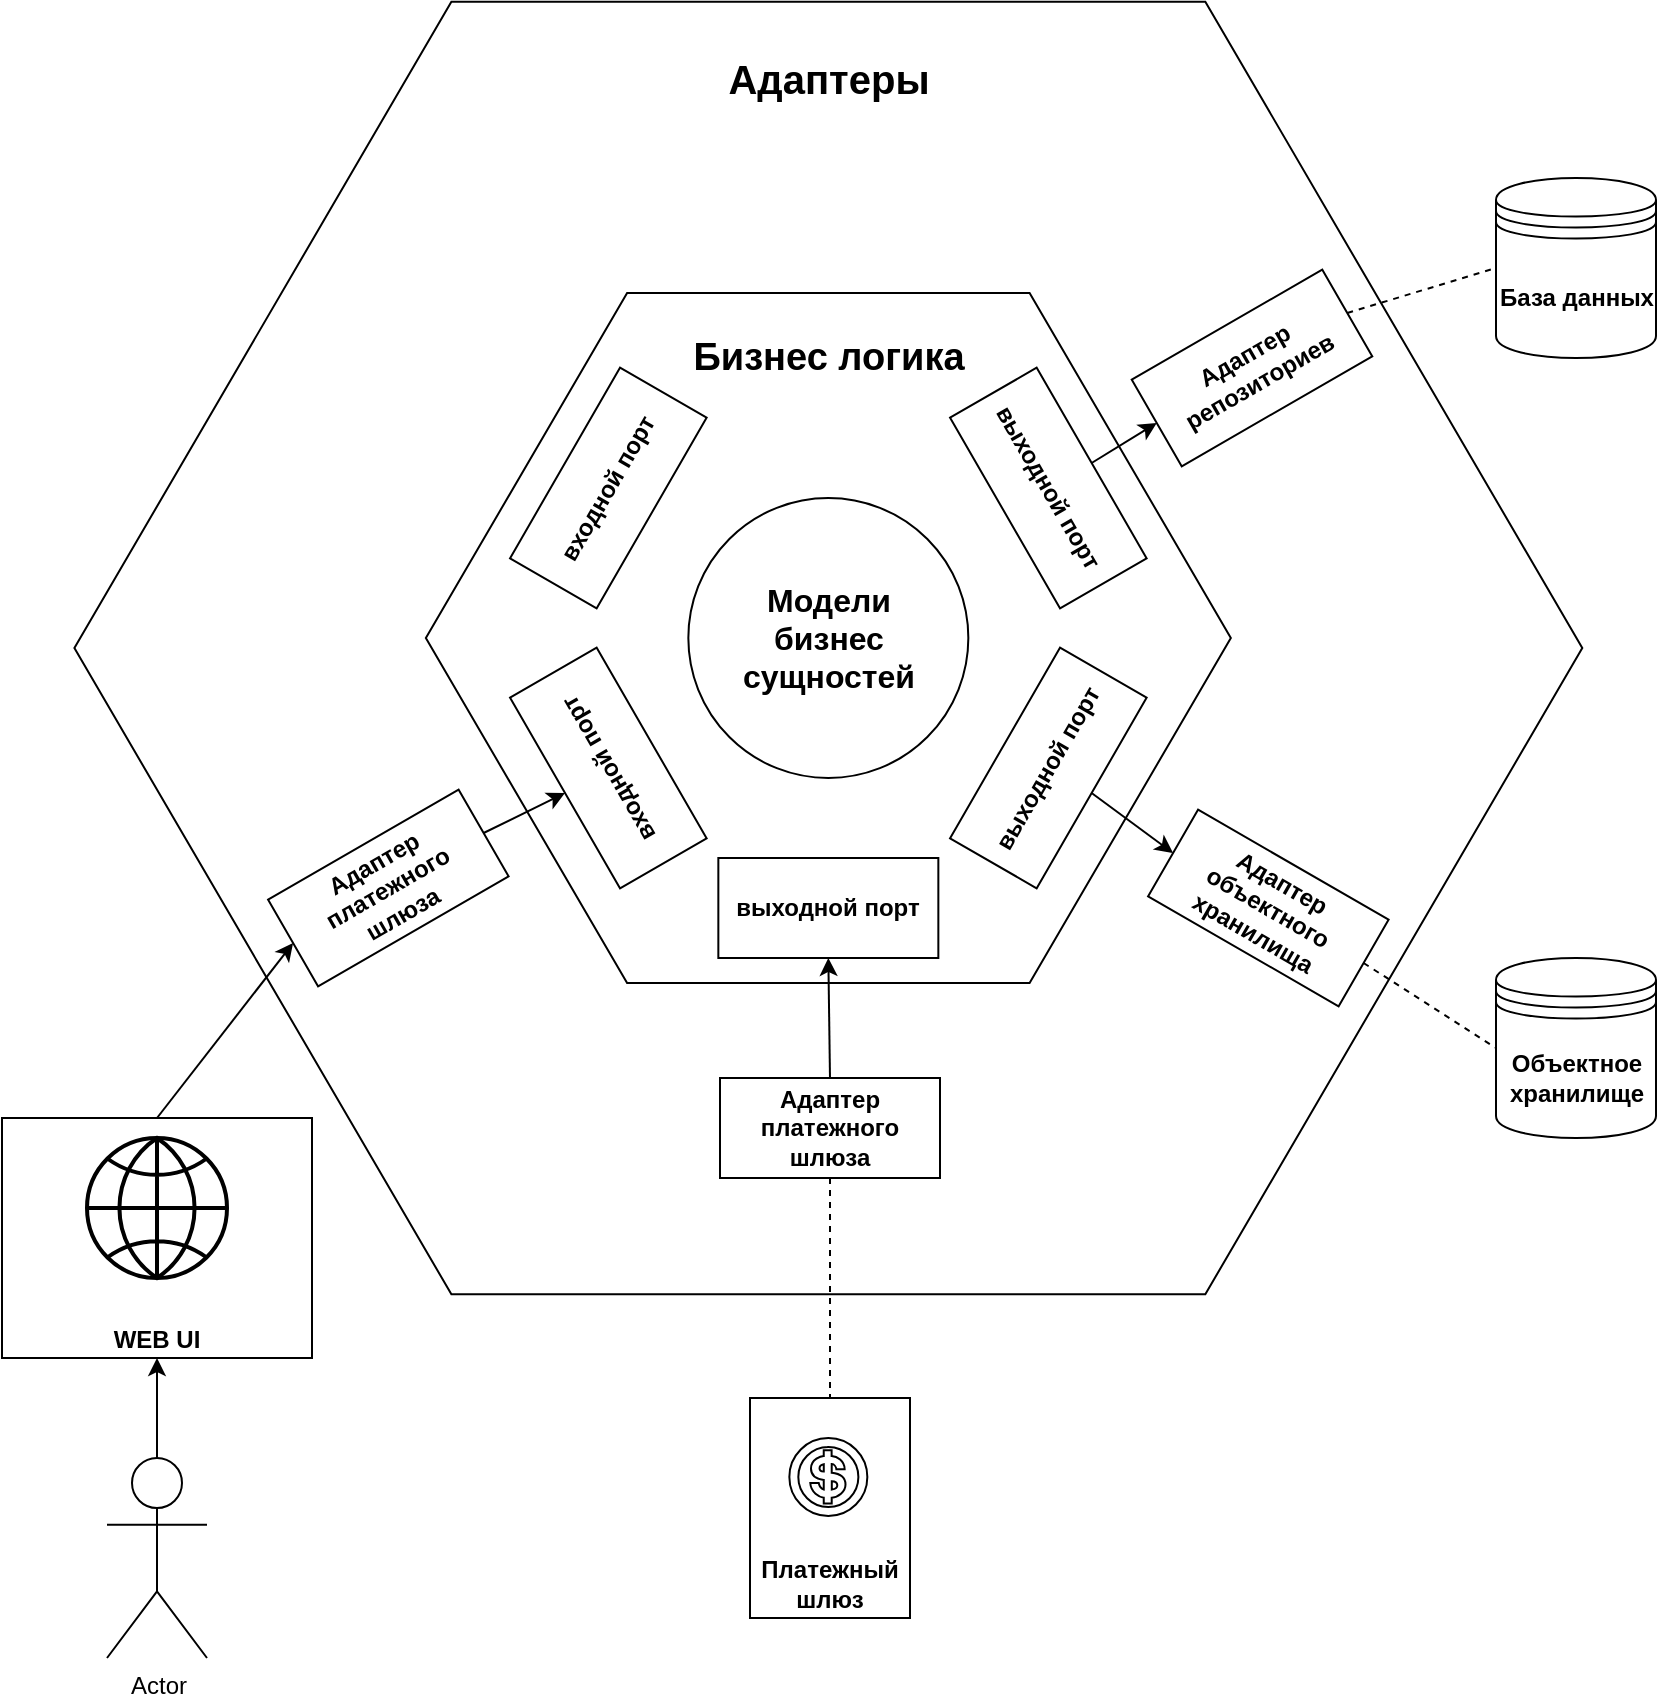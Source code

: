 <mxfile version="22.0.3" type="device" pages="2">
  <diagram name="Page-1" id="LpfrILhv6blfL5ynoNOx">
    <mxGraphModel dx="984" dy="718" grid="1" gridSize="10" guides="1" tooltips="1" connect="1" arrows="1" fold="1" page="1" pageScale="1" pageWidth="827" pageHeight="1169" math="0" shadow="0">
      <root>
        <mxCell id="0" />
        <mxCell id="1" parent="0" />
        <mxCell id="u_KLf7gBActRq5No8dPF-1" value="" style="shape=mxgraph.bpmn.conversation;perimeter=hexagonPerimeter2;whiteSpace=wrap;html=1;aspect=fixed;bpmnConversationType=conv;" parent="1" vertex="1">
          <mxGeometry x="36.2" y="31.88" width="753.95" height="646.25" as="geometry" />
        </mxCell>
        <mxCell id="u_KLf7gBActRq5No8dPF-2" value="" style="shape=mxgraph.bpmn.conversation;perimeter=hexagonPerimeter2;whiteSpace=wrap;html=1;aspect=fixed;bpmnConversationType=conv;" parent="1" vertex="1">
          <mxGeometry x="211.93" y="177.5" width="402.49" height="345" as="geometry" />
        </mxCell>
        <mxCell id="u_KLf7gBActRq5No8dPF-3" value="Адаптеры" style="text;html=1;align=center;verticalAlign=middle;resizable=0;points=[];autosize=1;fontStyle=1;fontSize=20;" parent="1" vertex="1">
          <mxGeometry x="353.17" y="50" width="120" height="40" as="geometry" />
        </mxCell>
        <mxCell id="u_KLf7gBActRq5No8dPF-4" value="Бизнес логика" style="text;html=1;align=center;verticalAlign=middle;resizable=0;points=[];autosize=1;fontStyle=1;fontSize=19;" parent="1" vertex="1">
          <mxGeometry x="333.17" y="190" width="160" height="40" as="geometry" />
        </mxCell>
        <mxCell id="u_KLf7gBActRq5No8dPF-5" value="" style="ellipse;whiteSpace=wrap;html=1;aspect=fixed;" parent="1" vertex="1">
          <mxGeometry x="343.17" y="280" width="140" height="140" as="geometry" />
        </mxCell>
        <mxCell id="u_KLf7gBActRq5No8dPF-6" value="Модели &lt;br style=&quot;font-size: 16px;&quot;&gt;бизнес&lt;br style=&quot;font-size: 16px;&quot;&gt;сущностей" style="text;html=1;align=center;verticalAlign=middle;resizable=0;points=[];autosize=1;fontStyle=1;fontSize=16;" parent="1" vertex="1">
          <mxGeometry x="358.17" y="315" width="110" height="70" as="geometry" />
        </mxCell>
        <mxCell id="u_KLf7gBActRq5No8dPF-7" value="входной порт" style="rounded=0;whiteSpace=wrap;html=1;rotation=-60;fontStyle=1;fontSize=12;" parent="1" vertex="1">
          <mxGeometry x="248.17" y="250" width="110" height="50" as="geometry" />
        </mxCell>
        <mxCell id="u_KLf7gBActRq5No8dPF-8" value="входной порт" style="rounded=0;whiteSpace=wrap;html=1;rotation=-120;fontStyle=1;fontSize=12;" parent="1" vertex="1">
          <mxGeometry x="248.17" y="390" width="110" height="50" as="geometry" />
        </mxCell>
        <mxCell id="u_KLf7gBActRq5No8dPF-34" style="edgeStyle=none;rounded=0;orthogonalLoop=1;jettySize=auto;html=1;exitX=0.5;exitY=0;exitDx=0;exitDy=0;entryX=0;entryY=0.5;entryDx=0;entryDy=0;" parent="1" source="u_KLf7gBActRq5No8dPF-9" target="u_KLf7gBActRq5No8dPF-16" edge="1">
          <mxGeometry relative="1" as="geometry" />
        </mxCell>
        <mxCell id="u_KLf7gBActRq5No8dPF-9" value="выходной порт" style="rounded=0;whiteSpace=wrap;html=1;rotation=60;flipV=1;flipH=1;direction=east;fontStyle=1;fontSize=12;" parent="1" vertex="1">
          <mxGeometry x="468.17" y="250" width="110" height="50" as="geometry" />
        </mxCell>
        <mxCell id="u_KLf7gBActRq5No8dPF-35" style="edgeStyle=none;rounded=0;orthogonalLoop=1;jettySize=auto;html=1;exitX=0.5;exitY=1;exitDx=0;exitDy=0;entryX=0;entryY=0.5;entryDx=0;entryDy=0;" parent="1" source="u_KLf7gBActRq5No8dPF-10" target="u_KLf7gBActRq5No8dPF-17" edge="1">
          <mxGeometry relative="1" as="geometry" />
        </mxCell>
        <mxCell id="u_KLf7gBActRq5No8dPF-10" value="выходной порт" style="rounded=0;whiteSpace=wrap;html=1;rotation=-60;flipV=1;fontStyle=1;fontSize=12;" parent="1" vertex="1">
          <mxGeometry x="468.17" y="390" width="110" height="50" as="geometry" />
        </mxCell>
        <mxCell id="u_KLf7gBActRq5No8dPF-11" value="выходной порт" style="rounded=0;whiteSpace=wrap;html=1;rotation=0;flipV=1;fontStyle=1;fontSize=12;" parent="1" vertex="1">
          <mxGeometry x="358.17" y="460" width="110" height="50" as="geometry" />
        </mxCell>
        <mxCell id="u_KLf7gBActRq5No8dPF-12" value="База данных" style="shape=datastore;html=1;labelPosition=center;verticalLabelPosition=middle;align=center;verticalAlign=middle;labelBorderColor=none;labelBackgroundColor=none;fontStyle=1;fontSize=12;" parent="1" vertex="1">
          <mxGeometry x="747" y="120" width="80" height="90" as="geometry" />
        </mxCell>
        <mxCell id="u_KLf7gBActRq5No8dPF-13" value="Объектное&lt;br style=&quot;font-size: 12px;&quot;&gt;хранилище" style="shape=datastore;html=1;labelPosition=center;verticalLabelPosition=middle;align=center;verticalAlign=middle;labelBorderColor=none;labelBackgroundColor=none;fontStyle=1;fontSize=12;" parent="1" vertex="1">
          <mxGeometry x="747" y="510" width="80" height="90" as="geometry" />
        </mxCell>
        <mxCell id="u_KLf7gBActRq5No8dPF-15" value="Платежный&lt;br style=&quot;font-size: 12px;&quot;&gt;шлюз" style="rounded=0;whiteSpace=wrap;html=1;labelPosition=center;verticalLabelPosition=middle;align=center;verticalAlign=bottom;fontStyle=1;fontSize=12;" parent="1" vertex="1">
          <mxGeometry x="374.0" y="730" width="80" height="110" as="geometry" />
        </mxCell>
        <mxCell id="u_KLf7gBActRq5No8dPF-14" value="" style="shape=mxgraph.signs.travel.cashier;html=1;pointerEvents=1;verticalLabelPosition=bottom;verticalAlign=top;align=center;sketch=0;" parent="1" vertex="1">
          <mxGeometry x="393.67" y="750" width="39" height="39" as="geometry" />
        </mxCell>
        <mxCell id="u_KLf7gBActRq5No8dPF-20" style="edgeStyle=none;rounded=0;orthogonalLoop=1;jettySize=auto;html=1;exitX=1;exitY=0.5;exitDx=0;exitDy=0;entryX=0;entryY=0.5;entryDx=0;entryDy=0;endArrow=none;endFill=0;dashed=1;" parent="1" source="u_KLf7gBActRq5No8dPF-16" target="u_KLf7gBActRq5No8dPF-12" edge="1">
          <mxGeometry relative="1" as="geometry" />
        </mxCell>
        <mxCell id="u_KLf7gBActRq5No8dPF-16" value="Адаптер репозиториев" style="rounded=0;whiteSpace=wrap;html=1;rotation=-30;flipV=1;flipH=1;direction=east;fontStyle=1;fontSize=12;" parent="1" vertex="1">
          <mxGeometry x="570" y="190" width="110" height="50" as="geometry" />
        </mxCell>
        <mxCell id="u_KLf7gBActRq5No8dPF-19" style="edgeStyle=none;rounded=0;orthogonalLoop=1;jettySize=auto;html=1;exitX=1;exitY=0.5;exitDx=0;exitDy=0;entryX=0;entryY=0.5;entryDx=0;entryDy=0;endArrow=none;endFill=0;dashed=1;" parent="1" source="u_KLf7gBActRq5No8dPF-17" target="u_KLf7gBActRq5No8dPF-13" edge="1">
          <mxGeometry relative="1" as="geometry" />
        </mxCell>
        <mxCell id="u_KLf7gBActRq5No8dPF-17" value="Адаптер объектного хранилища" style="rounded=0;whiteSpace=wrap;html=1;rotation=30;flipV=1;fontStyle=1;fontSize=12;" parent="1" vertex="1">
          <mxGeometry x="578.17" y="460" width="110" height="50" as="geometry" />
        </mxCell>
        <mxCell id="u_KLf7gBActRq5No8dPF-21" style="edgeStyle=none;rounded=0;orthogonalLoop=1;jettySize=auto;html=1;exitX=0.5;exitY=1;exitDx=0;exitDy=0;entryX=0.5;entryY=0;entryDx=0;entryDy=0;endArrow=none;endFill=0;dashed=1;" parent="1" source="u_KLf7gBActRq5No8dPF-18" target="u_KLf7gBActRq5No8dPF-15" edge="1">
          <mxGeometry relative="1" as="geometry" />
        </mxCell>
        <mxCell id="u_KLf7gBActRq5No8dPF-22" style="edgeStyle=none;rounded=0;orthogonalLoop=1;jettySize=auto;html=1;exitX=0.5;exitY=0;exitDx=0;exitDy=0;entryX=0.5;entryY=1;entryDx=0;entryDy=0;" parent="1" source="u_KLf7gBActRq5No8dPF-18" target="u_KLf7gBActRq5No8dPF-11" edge="1">
          <mxGeometry relative="1" as="geometry" />
        </mxCell>
        <mxCell id="u_KLf7gBActRq5No8dPF-18" value="Адаптер платежного шлюза" style="rounded=0;whiteSpace=wrap;html=1;rotation=0;flipV=1;fontStyle=1;fontSize=12;" parent="1" vertex="1">
          <mxGeometry x="359" y="570" width="110" height="50" as="geometry" />
        </mxCell>
        <mxCell id="u_KLf7gBActRq5No8dPF-28" style="edgeStyle=none;rounded=0;orthogonalLoop=1;jettySize=auto;html=1;exitX=1;exitY=0.5;exitDx=0;exitDy=0;entryX=0.5;entryY=0;entryDx=0;entryDy=0;" parent="1" source="u_KLf7gBActRq5No8dPF-27" target="u_KLf7gBActRq5No8dPF-8" edge="1">
          <mxGeometry relative="1" as="geometry" />
        </mxCell>
        <mxCell id="u_KLf7gBActRq5No8dPF-27" value="Адаптер платежного шлюза" style="rounded=0;whiteSpace=wrap;html=1;rotation=-30;flipV=1;fontStyle=1;fontSize=12;" parent="1" vertex="1">
          <mxGeometry x="138.17" y="450" width="110" height="50" as="geometry" />
        </mxCell>
        <mxCell id="u_KLf7gBActRq5No8dPF-32" style="edgeStyle=none;rounded=0;orthogonalLoop=1;jettySize=auto;html=1;exitX=0.5;exitY=0;exitDx=0;exitDy=0;exitPerimeter=0;" parent="1" source="u_KLf7gBActRq5No8dPF-29" target="u_KLf7gBActRq5No8dPF-31" edge="1">
          <mxGeometry relative="1" as="geometry" />
        </mxCell>
        <mxCell id="u_KLf7gBActRq5No8dPF-29" value="Actor" style="shape=umlActor;verticalLabelPosition=bottom;verticalAlign=top;html=1;outlineConnect=0;" parent="1" vertex="1">
          <mxGeometry x="52.5" y="760" width="50" height="100" as="geometry" />
        </mxCell>
        <mxCell id="u_KLf7gBActRq5No8dPF-33" style="edgeStyle=none;rounded=0;orthogonalLoop=1;jettySize=auto;html=1;exitX=0.5;exitY=0;exitDx=0;exitDy=0;entryX=0;entryY=0.5;entryDx=0;entryDy=0;" parent="1" source="u_KLf7gBActRq5No8dPF-31" target="u_KLf7gBActRq5No8dPF-27" edge="1">
          <mxGeometry relative="1" as="geometry" />
        </mxCell>
        <mxCell id="u_KLf7gBActRq5No8dPF-31" value="WEB UI" style="rounded=0;whiteSpace=wrap;html=1;labelPosition=center;verticalLabelPosition=middle;align=center;verticalAlign=bottom;fontStyle=1;fontSize=12;" parent="1" vertex="1">
          <mxGeometry y="590" width="155" height="120" as="geometry" />
        </mxCell>
        <mxCell id="u_KLf7gBActRq5No8dPF-30" value="" style="html=1;verticalLabelPosition=bottom;align=center;labelBackgroundColor=#ffffff;verticalAlign=top;strokeWidth=2;shadow=0;dashed=0;shape=mxgraph.ios7.icons.globe;" parent="1" vertex="1">
          <mxGeometry x="42.5" y="600" width="70" height="70" as="geometry" />
        </mxCell>
      </root>
    </mxGraphModel>
  </diagram>
  <diagram id="gPxiHRdpjwUfYN0QF7Gs" name="Page-2">
    <mxGraphModel dx="984" dy="718" grid="1" gridSize="10" guides="1" tooltips="1" connect="1" arrows="1" fold="1" page="1" pageScale="1" pageWidth="827" pageHeight="1169" math="0" shadow="0">
      <root>
        <mxCell id="0" />
        <mxCell id="1" parent="0" />
        <mxCell id="fCqB_uW0DAi3_9mbzS2o-1" style="edgeStyle=orthogonalEdgeStyle;rounded=0;orthogonalLoop=1;jettySize=auto;html=1;exitX=0.5;exitY=1;exitDx=0;exitDy=0;entryX=0.5;entryY=0;entryDx=0;entryDy=0;endArrow=none;endFill=0;startArrow=classic;startFill=1;" parent="1" source="1PIhR0hoF_3SCPlG5OQE-12" target="1PIhR0hoF_3SCPlG5OQE-14" edge="1">
          <mxGeometry relative="1" as="geometry" />
        </mxCell>
        <mxCell id="fCqB_uW0DAi3_9mbzS2o-4" style="edgeStyle=orthogonalEdgeStyle;rounded=0;orthogonalLoop=1;jettySize=auto;html=1;exitX=1;exitY=0.5;exitDx=0;exitDy=0;entryX=0;entryY=0.5;entryDx=0;entryDy=0;endArrow=none;endFill=0;startArrow=classic;startFill=1;" parent="1" source="1PIhR0hoF_3SCPlG5OQE-12" target="ZUIh8QWGtMw-rdBQJRTa-1" edge="1">
          <mxGeometry relative="1" as="geometry" />
        </mxCell>
        <mxCell id="fCqB_uW0DAi3_9mbzS2o-5" style="edgeStyle=orthogonalEdgeStyle;rounded=0;orthogonalLoop=1;jettySize=auto;html=1;exitX=0.5;exitY=0;exitDx=0;exitDy=0;endArrow=none;endFill=0;startArrow=classic;startFill=1;" parent="1" source="1PIhR0hoF_3SCPlG5OQE-12" target="1PIhR0hoF_3SCPlG5OQE-13" edge="1">
          <mxGeometry relative="1" as="geometry" />
        </mxCell>
        <mxCell id="1PIhR0hoF_3SCPlG5OQE-12" value="Бизнес логика" style="rounded=0;whiteSpace=wrap;html=1;" parent="1" vertex="1">
          <mxGeometry x="360" y="280" width="120" height="60" as="geometry" />
        </mxCell>
        <mxCell id="1PIhR0hoF_3SCPlG5OQE-13" value="Интерфейс" style="rounded=0;whiteSpace=wrap;html=1;" parent="1" vertex="1">
          <mxGeometry x="360" y="160" width="120" height="60" as="geometry" />
        </mxCell>
        <mxCell id="fCqB_uW0DAi3_9mbzS2o-2" style="edgeStyle=orthogonalEdgeStyle;rounded=0;orthogonalLoop=1;jettySize=auto;html=1;exitX=0.25;exitY=1;exitDx=0;exitDy=0;entryX=0.5;entryY=0;entryDx=0;entryDy=0;" parent="1" source="1PIhR0hoF_3SCPlG5OQE-14" target="1PIhR0hoF_3SCPlG5OQE-15" edge="1">
          <mxGeometry relative="1" as="geometry" />
        </mxCell>
        <mxCell id="fCqB_uW0DAi3_9mbzS2o-3" style="edgeStyle=orthogonalEdgeStyle;rounded=0;orthogonalLoop=1;jettySize=auto;html=1;exitX=0.75;exitY=1;exitDx=0;exitDy=0;entryX=0.5;entryY=0;entryDx=0;entryDy=0;" parent="1" source="1PIhR0hoF_3SCPlG5OQE-14" target="1PIhR0hoF_3SCPlG5OQE-29" edge="1">
          <mxGeometry relative="1" as="geometry" />
        </mxCell>
        <mxCell id="1PIhR0hoF_3SCPlG5OQE-14" value="Уровень доступа к базе данных" style="rounded=0;whiteSpace=wrap;html=1;" parent="1" vertex="1">
          <mxGeometry x="360" y="400" width="120" height="60" as="geometry" />
        </mxCell>
        <mxCell id="1PIhR0hoF_3SCPlG5OQE-15" value="База данных" style="shape=datastore;whiteSpace=wrap;html=1;" parent="1" vertex="1">
          <mxGeometry x="332.25" y="515" width="70" height="70" as="geometry" />
        </mxCell>
        <mxCell id="1PIhR0hoF_3SCPlG5OQE-17" style="edgeStyle=orthogonalEdgeStyle;rounded=0;orthogonalLoop=1;jettySize=auto;html=1;entryX=0.5;entryY=0;entryDx=0;entryDy=0;endArrow=open;endFill=0;endSize=10;startArrow=open;startFill=0;startSize=10;" parent="1" source="1PIhR0hoF_3SCPlG5OQE-16" target="1PIhR0hoF_3SCPlG5OQE-13" edge="1">
          <mxGeometry relative="1" as="geometry" />
        </mxCell>
        <mxCell id="1PIhR0hoF_3SCPlG5OQE-16" value="Пользователь" style="shape=umlActor;verticalLabelPosition=top;verticalAlign=bottom;html=1;outlineConnect=0;labelPosition=center;align=center;" parent="1" vertex="1">
          <mxGeometry x="402.25" y="30" width="35.5" height="70" as="geometry" />
        </mxCell>
        <mxCell id="1PIhR0hoF_3SCPlG5OQE-29" value="Объектное хранилище" style="shape=datastore;whiteSpace=wrap;html=1;" parent="1" vertex="1">
          <mxGeometry x="440" y="515" width="70" height="70" as="geometry" />
        </mxCell>
        <mxCell id="ZUIh8QWGtMw-rdBQJRTa-1" value="Сервис оплаты" style="rounded=0;whiteSpace=wrap;html=1;" parent="1" vertex="1">
          <mxGeometry x="550" y="280" width="120" height="60" as="geometry" />
        </mxCell>
      </root>
    </mxGraphModel>
  </diagram>
</mxfile>
